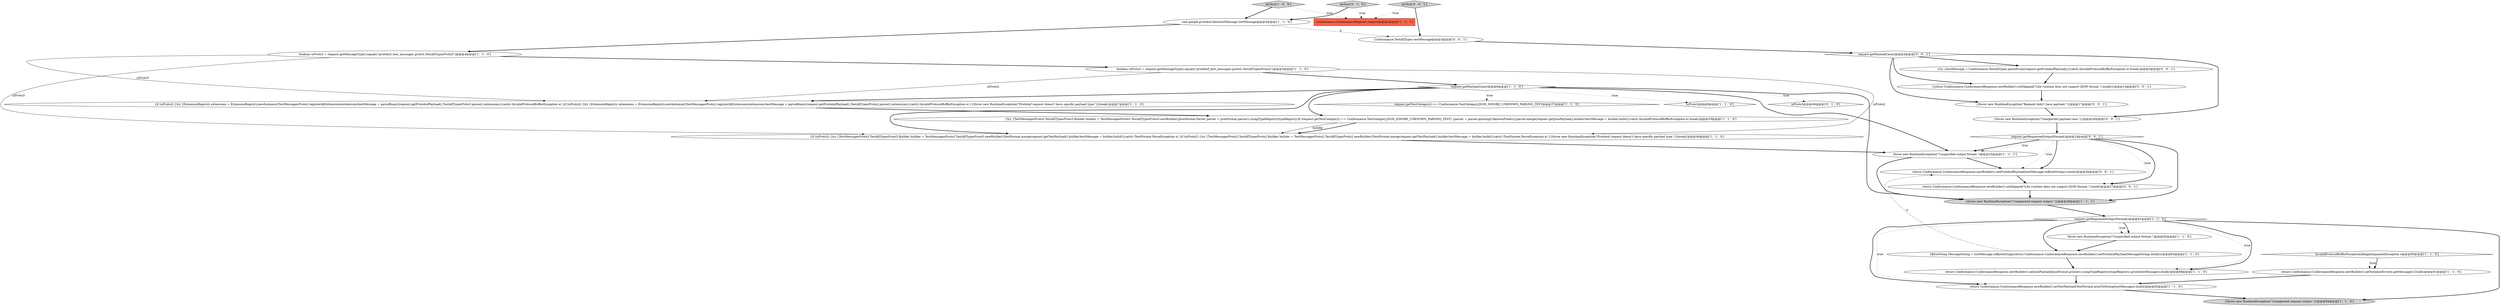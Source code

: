 digraph {
24 [style = filled, label = "Conformance.TestAllTypes testMessage@@@3@@@['0', '0', '1']", fillcolor = white, shape = ellipse image = "AAA0AAABBB3BBB"];
32 [style = filled, label = "return Conformance.ConformanceResponse.newBuilder().setProtobufPayload(testMessage.toByteString()).build()@@@26@@@['0', '0', '1']", fillcolor = white, shape = ellipse image = "AAA0AAABBB3BBB"];
27 [style = filled, label = "request.getRequestedOutputFormat()@@@24@@@['0', '0', '1']", fillcolor = white, shape = diamond image = "AAA0AAABBB3BBB"];
21 [style = filled, label = "isProto3@@@49@@@['0', '1', '0']", fillcolor = white, shape = diamond image = "AAA1AAABBB2BBB"];
11 [style = filled, label = "throw new RuntimeException(\"Unspecified output format.\")@@@82@@@['1', '1', '0']", fillcolor = white, shape = ellipse image = "AAA0AAABBB1BBB"];
16 [style = filled, label = "{try {TestMessagesProto3.TestAllTypesProto3.Builder builder = TestMessagesProto3.TestAllTypesProto3.newBuilder()JsonFormat.Parser parser = JsonFormat.parser().usingTypeRegistry(typeRegistry)if (request.getTestCategory() == Conformance.TestCategory.JSON_IGNORE_UNKNOWN_PARSING_TEST) {parser = parser.ignoringUnknownFields()}parser.merge(request.getJsonPayload(),builder)testMessage = builder.build()}catch (InvalidProtocolBufferException e) break}@@@33@@@['1', '1', '0']", fillcolor = white, shape = ellipse image = "AAA0AAABBB1BBB"];
30 [style = filled, label = "{return Conformance.ConformanceResponse.newBuilder().setSkipped(\"Lite runtime does not support JSON format.\").build()}@@@14@@@['0', '0', '1']", fillcolor = white, shape = ellipse image = "AAA0AAABBB3BBB"];
22 [style = filled, label = "doTest['0', '1', '0']", fillcolor = lightgray, shape = diamond image = "AAA0AAABBB2BBB"];
29 [style = filled, label = "return Conformance.ConformanceResponse.newBuilder().setSkipped(\"Lite runtime does not support JSON format.\").build()@@@27@@@['0', '0', '1']", fillcolor = white, shape = ellipse image = "AAA0AAABBB3BBB"];
3 [style = filled, label = "throw new RuntimeException(\"Unspecified output format.\")@@@25@@@['1', '1', '1']", fillcolor = white, shape = ellipse image = "AAA0AAABBB1BBB"];
25 [style = filled, label = "request.getPayloadCase()@@@4@@@['0', '0', '1']", fillcolor = white, shape = diamond image = "AAA0AAABBB3BBB"];
20 [style = filled, label = "return Conformance.ConformanceResponse.newBuilder().setTextPayload(TextFormat.printToString(testMessage)).build()@@@93@@@['1', '1', '0']", fillcolor = white, shape = ellipse image = "AAA0AAABBB1BBB"];
12 [style = filled, label = "return Conformance.ConformanceResponse.newBuilder().setSerializeError(e.getMessage()).build()@@@91@@@['1', '1', '0']", fillcolor = white, shape = ellipse image = "AAA0AAABBB1BBB"];
17 [style = filled, label = "doTest['1', '0', '0']", fillcolor = lightgray, shape = diamond image = "AAA0AAABBB1BBB"];
18 [style = filled, label = "request.getTestCategory() == Conformance.TestCategory.JSON_IGNORE_UNKNOWN_PARSING_TEST@@@37@@@['1', '1', '0']", fillcolor = white, shape = diamond image = "AAA0AAABBB1BBB"];
1 [style = filled, label = "{ByteString MessageString = testMessage.toByteString()return Conformance.ConformanceResponse.newBuilder().setProtobufPayload(MessageString).build()}@@@83@@@['1', '1', '0']", fillcolor = white, shape = ellipse image = "AAA0AAABBB1BBB"];
4 [style = filled, label = "{if (isProto3) {try {ExtensionRegistry extensions = ExtensionRegistry.newInstance()TestMessagesProto3.registerAllExtensions(extensions)testMessage = parseBinary(request.getProtobufPayload(),TestAllTypesProto3.parser(),extensions)}catch (InvalidProtocolBufferException e) }if (isProto2) {try {ExtensionRegistry extensions = ExtensionRegistry.newInstance()TestMessagesProto2.registerAllExtensions(extensions)testMessage = parseBinary(request.getProtobufPayload(),TestAllTypesProto2.parser(),extensions)}catch (InvalidProtocolBufferException e) }{throw new RuntimeException(\"Protobuf request doesn't have specific payload type.\")}break}@@@7@@@['1', '1', '0']", fillcolor = white, shape = ellipse image = "AAA0AAABBB1BBB"];
13 [style = filled, label = "request.getPayloadCase()@@@6@@@['1', '1', '0']", fillcolor = white, shape = diamond image = "AAA0AAABBB1BBB"];
8 [style = filled, label = "{throw new RuntimeException(\"Unexpected request output.\")}@@@94@@@['1', '1', '0']", fillcolor = lightgray, shape = ellipse image = "AAA0AAABBB1BBB"];
14 [style = filled, label = "request.getRequestedOutputFormat()@@@81@@@['1', '1', '0']", fillcolor = white, shape = diamond image = "AAA0AAABBB1BBB"];
26 [style = filled, label = "{try {testMessage = Conformance.TestAllTypes.parseFrom(request.getProtobufPayload())}catch (InvalidProtocolBufferException e) break}@@@5@@@['0', '0', '1']", fillcolor = white, shape = ellipse image = "AAA0AAABBB3BBB"];
28 [style = filled, label = "{throw new RuntimeException(\"Request didn't have payload.\")}@@@17@@@['0', '0', '1']", fillcolor = white, shape = ellipse image = "AAA0AAABBB3BBB"];
31 [style = filled, label = "{throw new RuntimeException(\"Unexpected payload case.\")}@@@20@@@['0', '0', '1']", fillcolor = white, shape = ellipse image = "AAA0AAABBB3BBB"];
6 [style = filled, label = "return Conformance.ConformanceResponse.newBuilder().setJsonPayload(JsonFormat.printer().usingTypeRegistry(typeRegistry).print(testMessage)).build()@@@88@@@['1', '1', '0']", fillcolor = white, shape = ellipse image = "AAA0AAABBB1BBB"];
15 [style = filled, label = "Conformance.ConformanceRequest request@@@2@@@['1', '1', '1']", fillcolor = tomato, shape = box image = "AAA0AAABBB1BBB"];
7 [style = filled, label = "InvalidProtocolBufferException|IllegalArgumentException e@@@90@@@['1', '1', '0']", fillcolor = white, shape = diamond image = "AAA0AAABBB1BBB"];
19 [style = filled, label = "boolean isProto2 = request.getMessageType().equals(\"protobuf_test_messages.proto2.TestAllTypesProto2\")@@@5@@@['1', '1', '0']", fillcolor = white, shape = ellipse image = "AAA0AAABBB1BBB"];
9 [style = filled, label = "{if (isProto3) {try {TestMessagesProto3.TestAllTypesProto3.Builder builder = TestMessagesProto3.TestAllTypesProto3.newBuilder()TextFormat.merge(request.getTextPayload(),builder)testMessage = builder.build()}catch (TextFormat.ParseException e) }if (isProto2) {try {TestMessagesProto2.TestAllTypesProto2.Builder builder = TestMessagesProto2.TestAllTypesProto2.newBuilder()TextFormat.merge(request.getTextPayload(),builder)testMessage = builder.build()}catch (TextFormat.ParseException e) }{throw new RuntimeException(\"Protobuf request doesn't have specific payload type.\")}break}@@@48@@@['1', '1', '0']", fillcolor = white, shape = ellipse image = "AAA0AAABBB1BBB"];
23 [style = filled, label = "doTest['0', '0', '1']", fillcolor = lightgray, shape = diamond image = "AAA0AAABBB3BBB"];
10 [style = filled, label = "com.google.protobuf.AbstractMessage testMessage@@@3@@@['1', '1', '0']", fillcolor = white, shape = ellipse image = "AAA0AAABBB1BBB"];
0 [style = filled, label = "boolean isProto3 = request.getMessageType().equals(\"protobuf_test_messages.proto3.TestAllTypesProto3\")@@@4@@@['1', '1', '0']", fillcolor = white, shape = ellipse image = "AAA0AAABBB1BBB"];
2 [style = filled, label = "isProto3@@@8@@@['1', '1', '0']", fillcolor = white, shape = diamond image = "AAA0AAABBB1BBB"];
5 [style = filled, label = "{throw new RuntimeException(\"Unexpected request output.\")}@@@28@@@['1', '1', '1']", fillcolor = lightgray, shape = ellipse image = "AAA0AAABBB1BBB"];
28->31 [style = bold, label=""];
5->14 [style = bold, label=""];
19->4 [style = solid, label="isProto2"];
13->21 [style = dotted, label="true"];
13->4 [style = bold, label=""];
1->32 [style = dashed, label="0"];
27->29 [style = dotted, label="true"];
4->16 [style = bold, label=""];
23->24 [style = bold, label=""];
27->3 [style = bold, label=""];
27->3 [style = dotted, label="true"];
7->12 [style = dotted, label="true"];
25->26 [style = bold, label=""];
9->3 [style = bold, label=""];
17->10 [style = bold, label=""];
0->19 [style = bold, label=""];
20->8 [style = bold, label=""];
11->1 [style = bold, label=""];
27->32 [style = bold, label=""];
29->5 [style = bold, label=""];
19->9 [style = solid, label="isProto2"];
23->15 [style = dotted, label="true"];
6->20 [style = bold, label=""];
14->11 [style = bold, label=""];
1->6 [style = bold, label=""];
10->0 [style = bold, label=""];
3->32 [style = bold, label=""];
3->5 [style = bold, label=""];
27->32 [style = dotted, label="true"];
19->13 [style = bold, label=""];
0->4 [style = solid, label="isProto3"];
14->6 [style = dotted, label="true"];
14->1 [style = bold, label=""];
27->29 [style = bold, label=""];
17->15 [style = dotted, label="true"];
25->28 [style = bold, label=""];
16->9 [style = solid, label="builder"];
13->2 [style = dotted, label="true"];
7->12 [style = bold, label=""];
10->24 [style = dashed, label="0"];
13->18 [style = dotted, label="true"];
13->16 [style = bold, label=""];
27->5 [style = bold, label=""];
14->8 [style = bold, label=""];
12->20 [style = bold, label=""];
14->6 [style = bold, label=""];
14->20 [style = dotted, label="true"];
13->3 [style = bold, label=""];
25->31 [style = bold, label=""];
30->28 [style = bold, label=""];
24->25 [style = bold, label=""];
13->9 [style = bold, label=""];
14->11 [style = dotted, label="true"];
32->29 [style = bold, label=""];
26->30 [style = bold, label=""];
25->30 [style = bold, label=""];
22->10 [style = bold, label=""];
31->27 [style = bold, label=""];
13->5 [style = bold, label=""];
14->20 [style = bold, label=""];
22->15 [style = dotted, label="true"];
16->9 [style = bold, label=""];
0->9 [style = solid, label="isProto3"];
}
